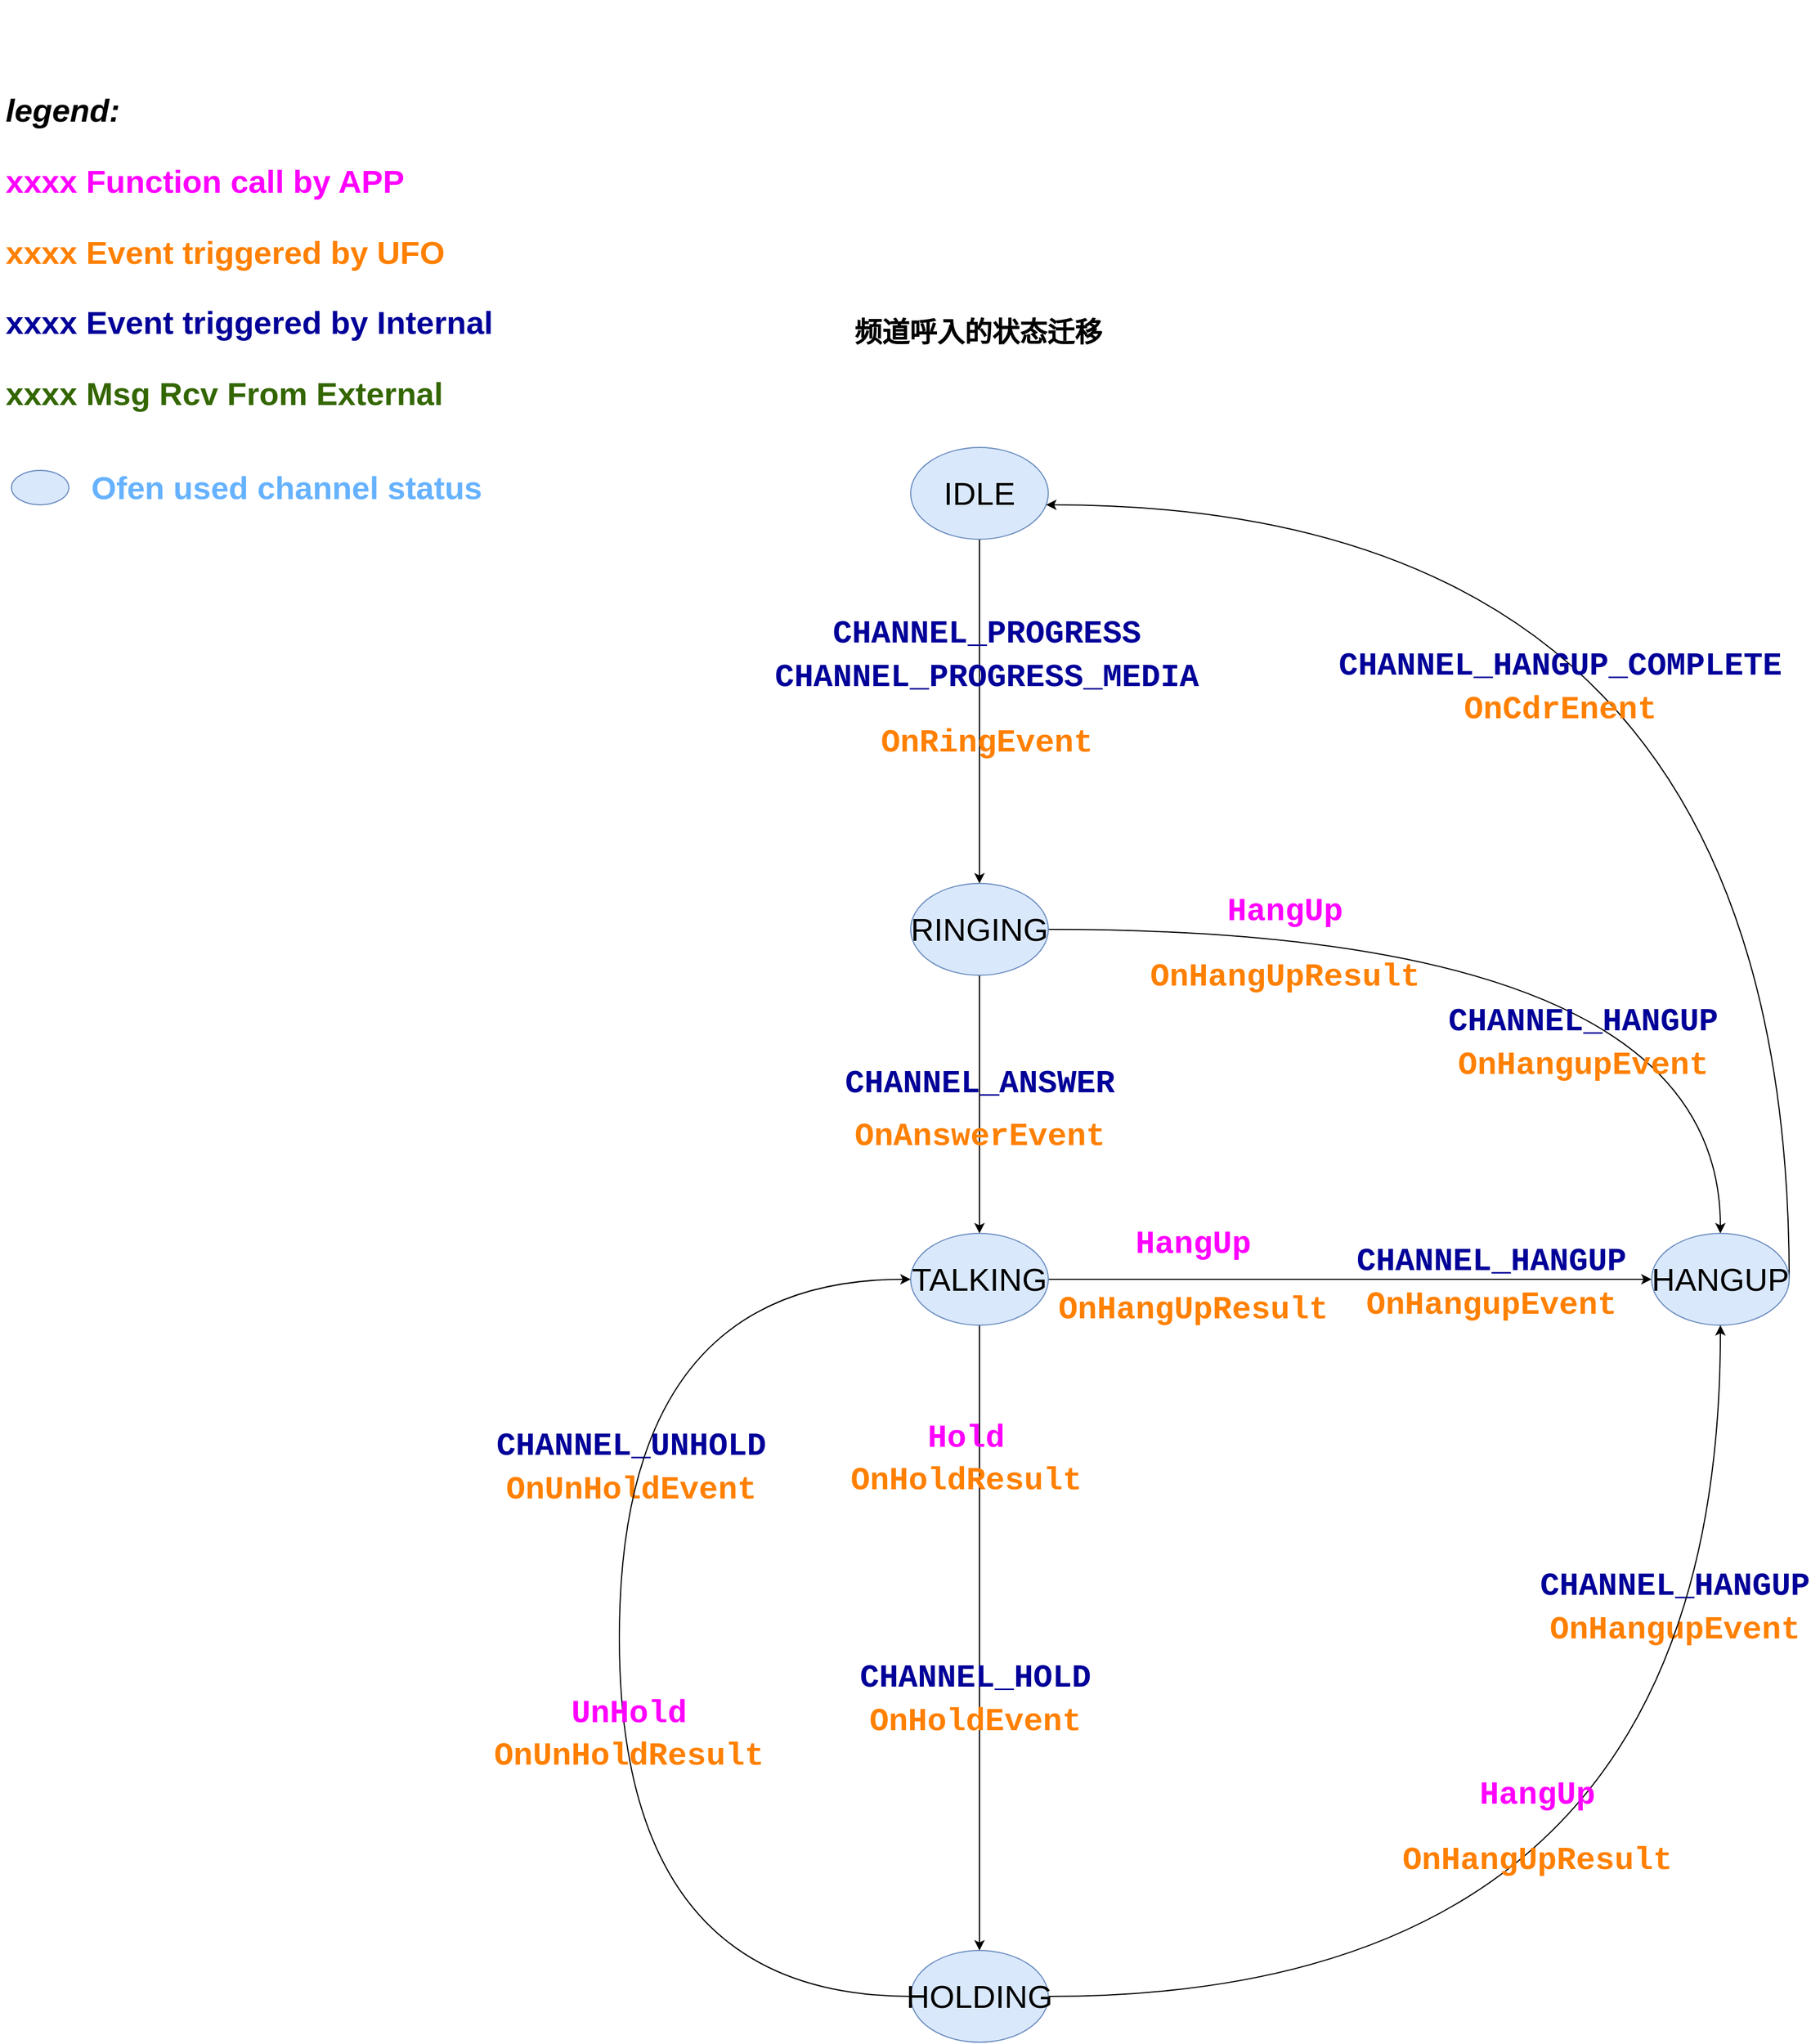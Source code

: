 <mxfile version="16.2.1" type="github">
  <diagram id="90IeIAfmedzmcFu7LzjR" name="第 1 页">
    <mxGraphModel dx="2903" dy="1266" grid="1" gridSize="10" guides="1" tooltips="1" connect="1" arrows="1" fold="1" page="1" pageScale="1" pageWidth="827" pageHeight="1169" math="0" shadow="0">
      <root>
        <mxCell id="0" />
        <mxCell id="1" parent="0" />
        <mxCell id="mcgONXmjv9BkWE1unD7E-1" value="&lt;h1&gt;频道呼入的状态迁移&lt;/h1&gt;&lt;p style=&quot;font-size: 20px&quot;&gt;&lt;br&gt;&lt;/p&gt;&lt;p style=&quot;font-size: 20px&quot;&gt;&lt;br&gt;&lt;/p&gt;&lt;p&gt;&lt;font color=&quot;#ff8000&quot;&gt;&lt;br&gt;&lt;/font&gt;&lt;/p&gt;&lt;p&gt;&lt;font color=&quot;#ff8000&quot;&gt;&lt;br&gt;&lt;/font&gt;&lt;/p&gt;&lt;p&gt;&lt;br&gt;&lt;/p&gt;" style="text;html=1;strokeColor=none;fillColor=none;spacing=5;spacingTop=-20;whiteSpace=wrap;overflow=hidden;rounded=0;" vertex="1" parent="1">
          <mxGeometry x="240" y="280" width="250" height="60" as="geometry" />
        </mxCell>
        <mxCell id="mcgONXmjv9BkWE1unD7E-6" value="" style="edgeStyle=orthogonalEdgeStyle;rounded=0;orthogonalLoop=1;jettySize=auto;html=1;fontColor=#66B2FF;" edge="1" parent="1" source="mcgONXmjv9BkWE1unD7E-4" target="mcgONXmjv9BkWE1unD7E-5">
          <mxGeometry relative="1" as="geometry" />
        </mxCell>
        <mxCell id="mcgONXmjv9BkWE1unD7E-11" value="&lt;div style=&quot;font-family: &amp;#34;consolas&amp;#34; , &amp;#34;courier new&amp;#34; , monospace ; line-height: 19px ; font-size: 28px&quot;&gt;&lt;font style=&quot;font-size: 28px&quot;&gt;CHANNEL_PROGRESS&lt;/font&gt;&lt;/div&gt;&lt;div style=&quot;font-family: &amp;#34;consolas&amp;#34; , &amp;#34;courier new&amp;#34; , monospace ; line-height: 19px ; font-size: 28px&quot;&gt;&lt;font style=&quot;font-size: 28px&quot;&gt;&lt;br&gt;&lt;/font&gt;&lt;/div&gt;&lt;div style=&quot;font-family: &amp;#34;consolas&amp;#34; , &amp;#34;courier new&amp;#34; , monospace ; line-height: 19px ; font-size: 28px&quot;&gt;&lt;div style=&quot;font-family: &amp;#34;consolas&amp;#34; , &amp;#34;courier new&amp;#34; , monospace ; line-height: 19px&quot;&gt;&lt;font style=&quot;font-size: 28px&quot;&gt;CHANNEL_PROGRESS_MEDIA&lt;/font&gt;&lt;/div&gt;&lt;div style=&quot;font-family: &amp;#34;consolas&amp;#34; , &amp;#34;courier new&amp;#34; , monospace ; line-height: 19px&quot;&gt;&lt;font style=&quot;font-size: 28px&quot;&gt;&lt;br&gt;&lt;/font&gt;&lt;/div&gt;&lt;div style=&quot;font-family: &amp;#34;consolas&amp;#34; , &amp;#34;courier new&amp;#34; , monospace ; line-height: 19px&quot;&gt;&lt;font style=&quot;font-size: 28px&quot;&gt;&lt;br&gt;&lt;/font&gt;&lt;/div&gt;&lt;div style=&quot;font-family: &amp;#34;consolas&amp;#34; , &amp;#34;courier new&amp;#34; , monospace ; line-height: 19px&quot;&gt;&lt;font style=&quot;font-size: 28px&quot; color=&quot;#ff8000&quot;&gt;OnRingEvent&lt;/font&gt;&lt;/div&gt;&lt;/div&gt;" style="edgeLabel;html=1;align=center;verticalAlign=middle;resizable=0;points=[];fontSize=15;fontColor=#000099;labelBackgroundColor=none;fontStyle=1;" vertex="1" connectable="0" parent="mcgONXmjv9BkWE1unD7E-6">
          <mxGeometry x="0.06" relative="1" as="geometry">
            <mxPoint x="6" y="-30" as="offset" />
          </mxGeometry>
        </mxCell>
        <mxCell id="mcgONXmjv9BkWE1unD7E-26" value="&lt;div style=&quot;font-family: &amp;#34;consolas&amp;#34; , &amp;#34;courier new&amp;#34; , monospace ; line-height: 19px ; font-size: 28px&quot;&gt;&lt;div style=&quot;color: rgb(212 , 212 , 212) ; background-color: rgb(30 , 30 , 30) ; font-family: &amp;#34;consolas&amp;#34; , &amp;#34;courier new&amp;#34; , monospace ; font-weight: normal ; font-size: 14px ; line-height: 19px&quot;&gt;&lt;br&gt;&lt;/div&gt;&lt;/div&gt;" style="edgeLabel;html=1;align=center;verticalAlign=middle;resizable=0;points=[];fontSize=15;fontColor=#000099;labelBackgroundColor=none;fontStyle=1;" vertex="1" connectable="0" parent="mcgONXmjv9BkWE1unD7E-6">
          <mxGeometry x="0.06" relative="1" as="geometry">
            <mxPoint x="356" y="79" as="offset" />
          </mxGeometry>
        </mxCell>
        <mxCell id="mcgONXmjv9BkWE1unD7E-4" value="&lt;font style=&quot;font-size: 28px&quot;&gt;IDLE&lt;/font&gt;" style="ellipse;whiteSpace=wrap;html=1;fillColor=#dae8fc;strokeColor=#6c8ebf;" vertex="1" parent="1">
          <mxGeometry x="294" y="400" width="120" height="80" as="geometry" />
        </mxCell>
        <mxCell id="mcgONXmjv9BkWE1unD7E-8" value="" style="edgeStyle=orthogonalEdgeStyle;rounded=0;orthogonalLoop=1;jettySize=auto;html=1;fontColor=#000099;curved=1;" edge="1" parent="1" source="mcgONXmjv9BkWE1unD7E-5" target="mcgONXmjv9BkWE1unD7E-7">
          <mxGeometry relative="1" as="geometry" />
        </mxCell>
        <mxCell id="mcgONXmjv9BkWE1unD7E-15" value="" style="edgeStyle=orthogonalEdgeStyle;rounded=0;orthogonalLoop=1;jettySize=auto;html=1;fontSize=28;fontColor=#FF00FF;curved=1;" edge="1" parent="1" source="mcgONXmjv9BkWE1unD7E-5" target="mcgONXmjv9BkWE1unD7E-14">
          <mxGeometry relative="1" as="geometry" />
        </mxCell>
        <mxCell id="mcgONXmjv9BkWE1unD7E-5" value="&lt;font style=&quot;font-size: 28px&quot;&gt;RINGING&lt;/font&gt;" style="ellipse;whiteSpace=wrap;html=1;fillColor=#dae8fc;strokeColor=#6c8ebf;" vertex="1" parent="1">
          <mxGeometry x="294" y="780" width="120" height="80" as="geometry" />
        </mxCell>
        <mxCell id="mcgONXmjv9BkWE1unD7E-17" style="edgeStyle=orthogonalEdgeStyle;rounded=0;orthogonalLoop=1;jettySize=auto;html=1;fontSize=28;fontColor=#FF00FF;curved=1;" edge="1" parent="1" source="mcgONXmjv9BkWE1unD7E-7" target="mcgONXmjv9BkWE1unD7E-14">
          <mxGeometry relative="1" as="geometry" />
        </mxCell>
        <mxCell id="mcgONXmjv9BkWE1unD7E-20" value="" style="edgeStyle=orthogonalEdgeStyle;rounded=0;orthogonalLoop=1;jettySize=auto;html=1;fontSize=28;fontColor=#FF00FF;curved=1;exitX=0.5;exitY=1;exitDx=0;exitDy=0;" edge="1" parent="1" source="mcgONXmjv9BkWE1unD7E-7" target="mcgONXmjv9BkWE1unD7E-19">
          <mxGeometry relative="1" as="geometry" />
        </mxCell>
        <mxCell id="mcgONXmjv9BkWE1unD7E-7" value="&lt;font style=&quot;font-size: 28px&quot;&gt;TALKING&lt;/font&gt;" style="ellipse;whiteSpace=wrap;html=1;fillColor=#dae8fc;strokeColor=#6c8ebf;" vertex="1" parent="1">
          <mxGeometry x="294" y="1085" width="120" height="80" as="geometry" />
        </mxCell>
        <mxCell id="mcgONXmjv9BkWE1unD7E-12" value="&lt;div style=&quot;font-family: &amp;#34;consolas&amp;#34; , &amp;#34;courier new&amp;#34; , monospace ; line-height: 19px&quot;&gt;&lt;div style=&quot;font-family: &amp;#34;consolas&amp;#34; , &amp;#34;courier new&amp;#34; , monospace ; line-height: 19px&quot;&gt;&lt;font style=&quot;font-size: 28px&quot;&gt;CHANNEL_ANSWER&lt;/font&gt;&lt;/div&gt;&lt;div style=&quot;font-family: &amp;#34;consolas&amp;#34; , &amp;#34;courier new&amp;#34; , monospace ; line-height: 19px&quot;&gt;&lt;font style=&quot;font-size: 28px&quot;&gt;&lt;br&gt;&lt;/font&gt;&lt;/div&gt;&lt;div style=&quot;font-family: &amp;#34;consolas&amp;#34; , &amp;#34;courier new&amp;#34; , monospace ; line-height: 19px&quot;&gt;&lt;font style=&quot;font-size: 28px&quot; color=&quot;#ff8000&quot;&gt;OnAnswerEvent&lt;/font&gt;&lt;/div&gt;&lt;div style=&quot;font-family: &amp;#34;consolas&amp;#34; , &amp;#34;courier new&amp;#34; , monospace ; line-height: 19px&quot;&gt;&lt;font style=&quot;font-size: 28px&quot;&gt;&lt;br&gt;&lt;/font&gt;&lt;/div&gt;&lt;/div&gt;" style="edgeLabel;html=1;align=center;verticalAlign=middle;resizable=0;points=[];fontSize=15;fontColor=#000099;labelBackgroundColor=none;fontStyle=1;" vertex="1" connectable="0" parent="1">
          <mxGeometry x="354" y="990" as="geometry" />
        </mxCell>
        <mxCell id="mcgONXmjv9BkWE1unD7E-25" style="edgeStyle=orthogonalEdgeStyle;curved=1;rounded=0;orthogonalLoop=1;jettySize=auto;html=1;fontSize=28;fontColor=#FF00FF;" edge="1" parent="1" source="mcgONXmjv9BkWE1unD7E-14" target="mcgONXmjv9BkWE1unD7E-4">
          <mxGeometry relative="1" as="geometry">
            <mxPoint x="450" y="440" as="targetPoint" />
            <Array as="points">
              <mxPoint x="1060" y="450" />
            </Array>
          </mxGeometry>
        </mxCell>
        <mxCell id="mcgONXmjv9BkWE1unD7E-27" value="&lt;div style=&quot;font-family: &amp;#34;consolas&amp;#34; , &amp;#34;courier new&amp;#34; , monospace ; line-height: 19px&quot;&gt;&lt;font style=&quot;font-size: 28px&quot;&gt;CHANNEL_HANGUP_COMPLETE&lt;/font&gt;&lt;/div&gt;&lt;div style=&quot;font-family: &amp;#34;consolas&amp;#34; , &amp;#34;courier new&amp;#34; , monospace ; line-height: 19px&quot;&gt;&lt;font style=&quot;font-size: 28px&quot;&gt;&lt;br&gt;&lt;/font&gt;&lt;/div&gt;&lt;div style=&quot;font-family: &amp;#34;consolas&amp;#34; , &amp;#34;courier new&amp;#34; , monospace ; line-height: 19px&quot;&gt;&lt;font style=&quot;font-size: 28px&quot; color=&quot;#ff8000&quot;&gt;OnCdrEnent&lt;/font&gt;&lt;/div&gt;" style="edgeLabel;html=1;align=center;verticalAlign=middle;resizable=0;points=[];fontSize=28;fontColor=#000099;labelBackgroundColor=none;fontStyle=1" vertex="1" connectable="0" parent="mcgONXmjv9BkWE1unD7E-25">
          <mxGeometry x="-0.019" y="9" relative="1" as="geometry">
            <mxPoint x="-191" y="133" as="offset" />
          </mxGeometry>
        </mxCell>
        <mxCell id="mcgONXmjv9BkWE1unD7E-35" value="&lt;div style=&quot;font-family: &amp;#34;consolas&amp;#34; , &amp;#34;courier new&amp;#34; , monospace ; line-height: 19px&quot;&gt;&lt;font style=&quot;font-size: 28px&quot;&gt;CHANNEL_HANGUP&lt;/font&gt;&lt;/div&gt;&lt;div style=&quot;font-family: &amp;#34;consolas&amp;#34; , &amp;#34;courier new&amp;#34; , monospace ; line-height: 19px&quot;&gt;&lt;font style=&quot;font-size: 28px&quot;&gt;&lt;br&gt;&lt;/font&gt;&lt;/div&gt;&lt;div style=&quot;font-family: &amp;#34;consolas&amp;#34; , &amp;#34;courier new&amp;#34; , monospace ; line-height: 19px&quot;&gt;&lt;font style=&quot;font-size: 28px&quot; color=&quot;#ff8000&quot;&gt;OnHangupEvent&lt;/font&gt;&lt;br&gt;&lt;/div&gt;" style="edgeLabel;html=1;align=center;verticalAlign=middle;resizable=0;points=[];fontSize=28;fontColor=#000099;labelBackgroundColor=none;fontStyle=1" vertex="1" connectable="0" parent="mcgONXmjv9BkWE1unD7E-25">
          <mxGeometry x="-0.019" y="9" relative="1" as="geometry">
            <mxPoint x="-91" y="935" as="offset" />
          </mxGeometry>
        </mxCell>
        <mxCell id="mcgONXmjv9BkWE1unD7E-36" value="&lt;div style=&quot;font-family: &amp;#34;consolas&amp;#34; , &amp;#34;courier new&amp;#34; , monospace ; line-height: 19px&quot;&gt;&lt;font style=&quot;font-size: 28px&quot;&gt;CHANNEL_HANGUP&lt;/font&gt;&lt;/div&gt;&lt;div style=&quot;font-family: &amp;#34;consolas&amp;#34; , &amp;#34;courier new&amp;#34; , monospace ; line-height: 19px&quot;&gt;&lt;font style=&quot;font-size: 28px&quot;&gt;&lt;br&gt;&lt;/font&gt;&lt;/div&gt;&lt;div style=&quot;font-family: &amp;#34;consolas&amp;#34; , &amp;#34;courier new&amp;#34; , monospace ; line-height: 19px&quot;&gt;&lt;font style=&quot;font-size: 28px&quot; color=&quot;#ff8000&quot;&gt;OnHangupEvent&lt;/font&gt;&lt;br&gt;&lt;/div&gt;" style="edgeLabel;html=1;align=center;verticalAlign=middle;resizable=0;points=[];fontSize=28;fontColor=#000099;labelBackgroundColor=none;fontStyle=1" vertex="1" connectable="0" parent="mcgONXmjv9BkWE1unD7E-25">
          <mxGeometry x="-0.019" y="9" relative="1" as="geometry">
            <mxPoint x="-171" y="443" as="offset" />
          </mxGeometry>
        </mxCell>
        <mxCell id="mcgONXmjv9BkWE1unD7E-37" value="&lt;div style=&quot;font-family: &amp;#34;consolas&amp;#34; , &amp;#34;courier new&amp;#34; , monospace ; line-height: 19px&quot;&gt;&lt;font style=&quot;font-size: 28px&quot;&gt;CHANNEL_HANGUP&lt;/font&gt;&lt;/div&gt;&lt;div style=&quot;font-family: &amp;#34;consolas&amp;#34; , &amp;#34;courier new&amp;#34; , monospace ; line-height: 19px&quot;&gt;&lt;font style=&quot;font-size: 28px&quot;&gt;&lt;br&gt;&lt;/font&gt;&lt;/div&gt;&lt;div style=&quot;font-family: &amp;#34;consolas&amp;#34; , &amp;#34;courier new&amp;#34; , monospace ; line-height: 19px&quot;&gt;&lt;font style=&quot;font-size: 28px&quot; color=&quot;#ff8000&quot;&gt;OnHangupEvent&lt;/font&gt;&lt;br&gt;&lt;/div&gt;" style="edgeLabel;html=1;align=center;verticalAlign=middle;resizable=0;points=[];fontSize=28;fontColor=#000099;labelBackgroundColor=none;fontStyle=1" vertex="1" connectable="0" parent="mcgONXmjv9BkWE1unD7E-25">
          <mxGeometry x="-0.019" y="9" relative="1" as="geometry">
            <mxPoint x="-251" y="652" as="offset" />
          </mxGeometry>
        </mxCell>
        <mxCell id="mcgONXmjv9BkWE1unD7E-38" value="&lt;div style=&quot;font-family: &amp;#34;consolas&amp;#34; , &amp;#34;courier new&amp;#34; , monospace ; line-height: 19px&quot;&gt;&lt;font style=&quot;font-size: 28px&quot;&gt;CHANNEL_HOLD&lt;/font&gt;&lt;/div&gt;&lt;div style=&quot;font-family: &amp;#34;consolas&amp;#34; , &amp;#34;courier new&amp;#34; , monospace ; line-height: 19px&quot;&gt;&lt;font style=&quot;font-size: 28px&quot;&gt;&lt;br&gt;&lt;/font&gt;&lt;/div&gt;&lt;div style=&quot;font-family: &amp;#34;consolas&amp;#34; , &amp;#34;courier new&amp;#34; , monospace ; line-height: 19px&quot;&gt;&lt;font style=&quot;font-size: 28px&quot; color=&quot;#ff8000&quot;&gt;OnHoldEvent&lt;/font&gt;&lt;br&gt;&lt;/div&gt;" style="edgeLabel;html=1;align=center;verticalAlign=middle;resizable=0;points=[];fontSize=28;fontColor=#000099;labelBackgroundColor=none;fontStyle=1" vertex="1" connectable="0" parent="mcgONXmjv9BkWE1unD7E-25">
          <mxGeometry x="-0.019" y="9" relative="1" as="geometry">
            <mxPoint x="-701" y="1015" as="offset" />
          </mxGeometry>
        </mxCell>
        <mxCell id="mcgONXmjv9BkWE1unD7E-39" value="&lt;div style=&quot;font-family: &amp;#34;consolas&amp;#34; , &amp;#34;courier new&amp;#34; , monospace ; line-height: 19px&quot;&gt;&lt;font style=&quot;font-size: 28px&quot;&gt;CHANNEL_UNHOLD&lt;/font&gt;&lt;/div&gt;&lt;div style=&quot;font-family: &amp;#34;consolas&amp;#34; , &amp;#34;courier new&amp;#34; , monospace ; line-height: 19px&quot;&gt;&lt;font style=&quot;font-size: 28px&quot;&gt;&lt;br&gt;&lt;/font&gt;&lt;/div&gt;&lt;div style=&quot;font-family: &amp;#34;consolas&amp;#34; , &amp;#34;courier new&amp;#34; , monospace ; line-height: 19px&quot;&gt;&lt;font style=&quot;font-size: 28px&quot; color=&quot;#ff8000&quot;&gt;OnUnHoldEvent&lt;/font&gt;&lt;br&gt;&lt;/div&gt;" style="edgeLabel;html=1;align=center;verticalAlign=middle;resizable=0;points=[];fontSize=28;fontColor=#000099;labelBackgroundColor=none;fontStyle=1" vertex="1" connectable="0" parent="mcgONXmjv9BkWE1unD7E-25">
          <mxGeometry x="-0.019" y="9" relative="1" as="geometry">
            <mxPoint x="-1001" y="813" as="offset" />
          </mxGeometry>
        </mxCell>
        <mxCell id="mcgONXmjv9BkWE1unD7E-14" value="&lt;font style=&quot;font-size: 28px&quot;&gt;HANGUP&lt;/font&gt;" style="ellipse;whiteSpace=wrap;html=1;fillColor=#dae8fc;strokeColor=#6c8ebf;" vertex="1" parent="1">
          <mxGeometry x="940" y="1085" width="120" height="80" as="geometry" />
        </mxCell>
        <mxCell id="mcgONXmjv9BkWE1unD7E-16" value="&lt;div style=&quot;font-family: &amp;#34;consolas&amp;#34; , &amp;#34;courier new&amp;#34; , monospace ; line-height: 19px ; font-size: 28px&quot;&gt;&lt;div style=&quot;font-family: &amp;#34;consolas&amp;#34; , &amp;#34;courier new&amp;#34; , monospace ; line-height: 19px&quot;&gt;&lt;h1 class=&quot;topictitle1&quot;&gt;&lt;font color=&quot;#ff00ff&quot; style=&quot;font-size: 28px&quot;&gt;HangUp&lt;/font&gt;&lt;/h1&gt;&lt;div&gt;&lt;font style=&quot;font-size: 28px&quot; color=&quot;#ff8000&quot;&gt;OnHangUpResult&lt;/font&gt;&lt;/div&gt;&lt;/div&gt;&lt;/div&gt;" style="edgeLabel;html=1;align=center;verticalAlign=middle;resizable=0;points=[];fontSize=15;fontColor=#CC00CC;labelBackgroundColor=none;fontStyle=1;" vertex="1" connectable="0" parent="1">
          <mxGeometry x="620" y="810" as="geometry" />
        </mxCell>
        <mxCell id="mcgONXmjv9BkWE1unD7E-22" style="edgeStyle=orthogonalEdgeStyle;rounded=0;orthogonalLoop=1;jettySize=auto;html=1;entryX=0.5;entryY=1;entryDx=0;entryDy=0;fontSize=28;fontColor=#FF00FF;curved=1;" edge="1" parent="1" source="mcgONXmjv9BkWE1unD7E-19" target="mcgONXmjv9BkWE1unD7E-14">
          <mxGeometry relative="1" as="geometry" />
        </mxCell>
        <mxCell id="mcgONXmjv9BkWE1unD7E-46" style="edgeStyle=orthogonalEdgeStyle;curved=1;rounded=0;orthogonalLoop=1;jettySize=auto;html=1;exitX=0;exitY=0.5;exitDx=0;exitDy=0;entryX=0;entryY=0.5;entryDx=0;entryDy=0;fontSize=24;fontColor=#FF8000;" edge="1" parent="1" source="mcgONXmjv9BkWE1unD7E-19" target="mcgONXmjv9BkWE1unD7E-7">
          <mxGeometry relative="1" as="geometry">
            <Array as="points">
              <mxPoint x="40" y="1750" />
              <mxPoint x="40" y="1125" />
            </Array>
          </mxGeometry>
        </mxCell>
        <mxCell id="mcgONXmjv9BkWE1unD7E-19" value="&lt;font style=&quot;font-size: 28px&quot;&gt;HOLDING&lt;/font&gt;" style="ellipse;whiteSpace=wrap;html=1;fillColor=#dae8fc;strokeColor=#6c8ebf;" vertex="1" parent="1">
          <mxGeometry x="294" y="1710" width="120" height="80" as="geometry" />
        </mxCell>
        <mxCell id="mcgONXmjv9BkWE1unD7E-21" value="&lt;div style=&quot;font-family: &amp;#34;consolas&amp;#34; , &amp;#34;courier new&amp;#34; , monospace ; font-size: 28px ; line-height: 19px&quot;&gt;&lt;div style=&quot;font-family: &amp;#34;consolas&amp;#34; , &amp;#34;courier new&amp;#34; , monospace ; line-height: 19px ; font-size: 28px&quot;&gt;&lt;h1 class=&quot;topictitle1&quot; style=&quot;font-size: 28px&quot;&gt;&lt;font color=&quot;#ff00ff&quot; style=&quot;font-size: 28px&quot;&gt;UnHold&lt;/font&gt;&lt;/h1&gt;&lt;div style=&quot;font-size: 28px&quot;&gt;&lt;font style=&quot;font-size: 28px&quot; color=&quot;#ff8000&quot;&gt;OnUnHoldResult&lt;/font&gt;&lt;/div&gt;&lt;/div&gt;&lt;/div&gt;" style="edgeLabel;html=1;align=center;verticalAlign=middle;resizable=0;points=[];fontSize=28;fontColor=#CC00CC;labelBackgroundColor=none;fontStyle=1;" vertex="1" connectable="0" parent="1">
          <mxGeometry x="60" y="1510" as="geometry">
            <mxPoint x="-12" y="2" as="offset" />
          </mxGeometry>
        </mxCell>
        <mxCell id="mcgONXmjv9BkWE1unD7E-29" value="&lt;div style=&quot;font-family: &amp;#34;consolas&amp;#34; , &amp;#34;courier new&amp;#34; , monospace ; line-height: 19px ; font-size: 28px&quot;&gt;&lt;div style=&quot;font-family: &amp;#34;consolas&amp;#34; , &amp;#34;courier new&amp;#34; , monospace ; line-height: 19px ; font-size: 28px&quot;&gt;&lt;h1 class=&quot;topictitle1&quot; style=&quot;font-size: 28px&quot;&gt;&lt;font color=&quot;#ff00ff&quot; style=&quot;font-size: 28px&quot;&gt;Hold&lt;/font&gt;&lt;/h1&gt;&lt;div style=&quot;font-size: 28px&quot;&gt;&lt;font style=&quot;font-size: 28px&quot; color=&quot;#ff8000&quot;&gt;OnHoldResult&lt;/font&gt;&lt;/div&gt;&lt;/div&gt;&lt;/div&gt;" style="edgeLabel;html=1;align=center;verticalAlign=middle;resizable=0;points=[];fontSize=28;fontColor=#CC00CC;labelBackgroundColor=none;fontStyle=1;" vertex="1" connectable="0" parent="1">
          <mxGeometry x="354" y="1270" as="geometry">
            <mxPoint x="-12" y="2" as="offset" />
          </mxGeometry>
        </mxCell>
        <mxCell id="mcgONXmjv9BkWE1unD7E-32" value="&lt;div style=&quot;font-family: &amp;#34;consolas&amp;#34; , &amp;#34;courier new&amp;#34; , monospace ; line-height: 19px ; font-size: 28px&quot;&gt;&lt;div style=&quot;font-family: &amp;#34;consolas&amp;#34; , &amp;#34;courier new&amp;#34; , monospace ; line-height: 19px&quot;&gt;&lt;h1 class=&quot;topictitle1&quot;&gt;&lt;font color=&quot;#ff00ff&quot; style=&quot;font-size: 28px&quot;&gt;HangUp&lt;/font&gt;&lt;/h1&gt;&lt;div&gt;&lt;font style=&quot;font-size: 28px&quot; color=&quot;#ff8000&quot;&gt;OnHangUpResult&lt;/font&gt;&lt;/div&gt;&lt;/div&gt;&lt;/div&gt;" style="edgeLabel;html=1;align=center;verticalAlign=middle;resizable=0;points=[];fontSize=15;fontColor=#CC00CC;labelBackgroundColor=none;fontStyle=1;" vertex="1" connectable="0" parent="1">
          <mxGeometry x="540" y="1100" as="geometry" />
        </mxCell>
        <mxCell id="mcgONXmjv9BkWE1unD7E-33" value="&lt;div style=&quot;font-family: &amp;#34;consolas&amp;#34; , &amp;#34;courier new&amp;#34; , monospace ; line-height: 19px ; font-size: 28px&quot;&gt;&lt;div style=&quot;font-family: &amp;#34;consolas&amp;#34; , &amp;#34;courier new&amp;#34; , monospace ; line-height: 19px&quot;&gt;&lt;h1 class=&quot;topictitle1&quot;&gt;&lt;font color=&quot;#ff00ff&quot; style=&quot;font-size: 28px&quot;&gt;HangUp&lt;/font&gt;&lt;/h1&gt;&lt;div&gt;&lt;font style=&quot;font-size: 28px&quot; color=&quot;#ff8000&quot;&gt;OnHangUpResult&lt;/font&gt;&lt;/div&gt;&lt;/div&gt;&lt;/div&gt;" style="edgeLabel;html=1;align=center;verticalAlign=middle;resizable=0;points=[];fontSize=15;fontColor=#CC00CC;labelBackgroundColor=none;fontStyle=1;" vertex="1" connectable="0" parent="1">
          <mxGeometry x="840" y="1580" as="geometry" />
        </mxCell>
        <mxCell id="mcgONXmjv9BkWE1unD7E-40" value="&lt;h1 style=&quot;font-size: 28px&quot;&gt;&lt;font style=&quot;font-size: 28px&quot;&gt;&lt;br&gt;&lt;/font&gt;&lt;/h1&gt;&lt;p style=&quot;font-size: 28px&quot;&gt;&lt;font style=&quot;font-size: 28px&quot;&gt;&lt;b&gt;&lt;i&gt;legend:&lt;/i&gt;&lt;/b&gt;&lt;/font&gt;&lt;/p&gt;&lt;p style=&quot;font-size: 28px&quot;&gt;&lt;font color=&quot;#ff00ff&quot; style=&quot;font-size: 28px&quot;&gt;&lt;b&gt;xxxx Function call by APP&lt;/b&gt;&lt;/font&gt;&lt;/p&gt;&lt;p style=&quot;font-size: 28px&quot;&gt;&lt;font style=&quot;font-size: 28px&quot;&gt;&lt;b style=&quot;color: rgb(255 , 128 , 0)&quot;&gt;xxxx Event triggered&amp;nbsp;by UFO&lt;/b&gt;&lt;font color=&quot;#ff00ff&quot; style=&quot;font-size: 28px&quot;&gt;&lt;b&gt;&lt;br&gt;&lt;/b&gt;&lt;/font&gt;&lt;/font&gt;&lt;/p&gt;&lt;p style=&quot;font-size: 28px&quot;&gt;&lt;b&gt;&lt;font style=&quot;font-size: 28px&quot;&gt;&lt;font color=&quot;#000099&quot; style=&quot;font-size: 28px&quot;&gt;xxxx Event triggered&amp;nbsp;by Internal&lt;/font&gt;&lt;font color=&quot;#ff00ff&quot; style=&quot;font-size: 28px&quot;&gt;&lt;br&gt;&lt;/font&gt;&lt;/font&gt;&lt;/b&gt;&lt;/p&gt;&lt;p style=&quot;font-size: 28px&quot;&gt;&lt;font color=&quot;#336600&quot; style=&quot;font-size: 28px&quot;&gt;&lt;b&gt;xxxx Msg Rcv From External&lt;/b&gt;&lt;/font&gt;&lt;/p&gt;&lt;p style=&quot;font-size: 28px&quot;&gt;&lt;font style=&quot;font-size: 28px&quot;&gt;&lt;br&gt;&lt;/font&gt;&lt;/p&gt;&lt;p style=&quot;font-size: 28px&quot;&gt;&lt;font color=&quot;#ff8000&quot; style=&quot;font-size: 28px&quot;&gt;&lt;br&gt;&lt;/font&gt;&lt;/p&gt;&lt;p style=&quot;font-size: 28px&quot;&gt;&lt;font color=&quot;#ff8000&quot; style=&quot;font-size: 28px&quot;&gt;&lt;br&gt;&lt;/font&gt;&lt;/p&gt;&lt;p style=&quot;font-size: 28px&quot;&gt;&lt;br&gt;&lt;/p&gt;" style="text;html=1;strokeColor=none;fillColor=none;spacing=5;spacingTop=-20;whiteSpace=wrap;overflow=hidden;rounded=0;" vertex="1" parent="1">
          <mxGeometry x="-500" y="20" width="661" height="560" as="geometry" />
        </mxCell>
        <mxCell id="mcgONXmjv9BkWE1unD7E-43" value="&lt;font color=&quot;#66b2ff&quot; size=&quot;1&quot;&gt;&lt;b style=&quot;font-size: 28px&quot;&gt;Ofen used channel status&lt;/b&gt;&lt;/font&gt;" style="text;html=1;strokeColor=none;fillColor=none;align=center;verticalAlign=middle;whiteSpace=wrap;rounded=0;fontColor=#FF8000;strokeWidth=5;" vertex="1" parent="1">
          <mxGeometry x="-450" y="420" width="400" height="30" as="geometry" />
        </mxCell>
        <mxCell id="mcgONXmjv9BkWE1unD7E-44" value="" style="ellipse;whiteSpace=wrap;html=1;fillColor=#dae8fc;strokeColor=#6c8ebf;strokeWidth=1;" vertex="1" parent="1">
          <mxGeometry x="-490" y="420" width="50" height="30" as="geometry" />
        </mxCell>
      </root>
    </mxGraphModel>
  </diagram>
</mxfile>

